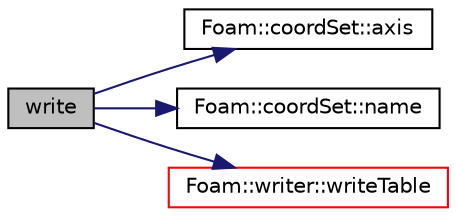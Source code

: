 digraph "write"
{
  bgcolor="transparent";
  edge [fontname="Helvetica",fontsize="10",labelfontname="Helvetica",labelfontsize="10"];
  node [fontname="Helvetica",fontsize="10",shape=record];
  rankdir="LR";
  Node1 [label="write",height=0.2,width=0.4,color="black", fillcolor="grey75", style="filled", fontcolor="black"];
  Node1 -> Node2 [color="midnightblue",fontsize="10",style="solid",fontname="Helvetica"];
  Node2 [label="Foam::coordSet::axis",height=0.2,width=0.4,color="black",URL="$a00411.html#ae465501f4b101255c0c5affc7234ed50"];
  Node1 -> Node3 [color="midnightblue",fontsize="10",style="solid",fontname="Helvetica"];
  Node3 [label="Foam::coordSet::name",height=0.2,width=0.4,color="black",URL="$a00411.html#a75b72488d2e82151b025744974919d5d"];
  Node1 -> Node4 [color="midnightblue",fontsize="10",style="solid",fontname="Helvetica"];
  Node4 [label="Foam::writer::writeTable",height=0.2,width=0.4,color="red",URL="$a02995.html#a69989d3548580a31fb9d4796293b8932",tooltip="Writes single-column ascii write. Column 1 is coordSet coordinate,. "];
}
